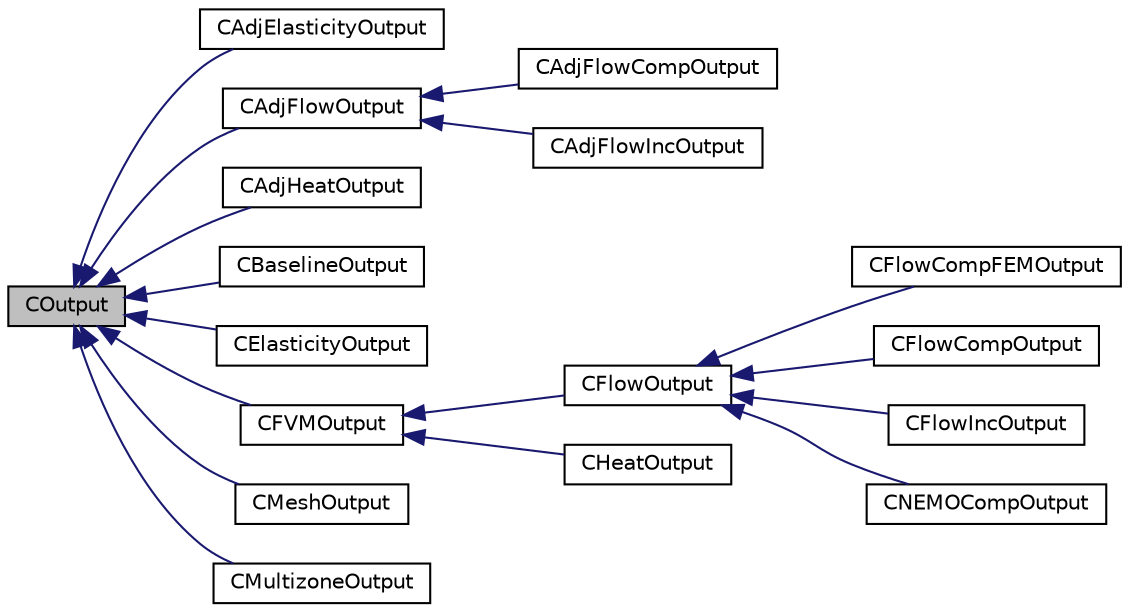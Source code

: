 digraph "COutput"
{
 // LATEX_PDF_SIZE
  edge [fontname="Helvetica",fontsize="10",labelfontname="Helvetica",labelfontsize="10"];
  node [fontname="Helvetica",fontsize="10",shape=record];
  rankdir="LR";
  Node1 [label="COutput",height=0.2,width=0.4,color="black", fillcolor="grey75", style="filled", fontcolor="black",tooltip="Class for writing the convergence history and to write solution data to file."];
  Node1 -> Node2 [dir="back",color="midnightblue",fontsize="10",style="solid",fontname="Helvetica"];
  Node2 [label="CAdjElasticityOutput",height=0.2,width=0.4,color="black", fillcolor="white", style="filled",URL="$classCAdjElasticityOutput.html",tooltip="Output class for elasticity discrete adjoint problems."];
  Node1 -> Node3 [dir="back",color="midnightblue",fontsize="10",style="solid",fontname="Helvetica"];
  Node3 [label="CAdjFlowOutput",height=0.2,width=0.4,color="black", fillcolor="white", style="filled",URL="$classCAdjFlowOutput.html",tooltip="Output class for flow discrete adjoint problems."];
  Node3 -> Node4 [dir="back",color="midnightblue",fontsize="10",style="solid",fontname="Helvetica"];
  Node4 [label="CAdjFlowCompOutput",height=0.2,width=0.4,color="black", fillcolor="white", style="filled",URL="$classCAdjFlowCompOutput.html",tooltip="Output class for compressible flow adjoint problems."];
  Node3 -> Node5 [dir="back",color="midnightblue",fontsize="10",style="solid",fontname="Helvetica"];
  Node5 [label="CAdjFlowIncOutput",height=0.2,width=0.4,color="black", fillcolor="white", style="filled",URL="$classCAdjFlowIncOutput.html",tooltip="Output class for incompressible flow discrete adjoint problems."];
  Node1 -> Node6 [dir="back",color="midnightblue",fontsize="10",style="solid",fontname="Helvetica"];
  Node6 [label="CAdjHeatOutput",height=0.2,width=0.4,color="black", fillcolor="white", style="filled",URL="$classCAdjHeatOutput.html",tooltip="Output class for adjoint heat output."];
  Node1 -> Node7 [dir="back",color="midnightblue",fontsize="10",style="solid",fontname="Helvetica"];
  Node7 [label="CBaselineOutput",height=0.2,width=0.4,color="black", fillcolor="white", style="filled",URL="$classCBaselineOutput.html",tooltip="Output class for baseline solver output."];
  Node1 -> Node8 [dir="back",color="midnightblue",fontsize="10",style="solid",fontname="Helvetica"];
  Node8 [label="CElasticityOutput",height=0.2,width=0.4,color="black", fillcolor="white", style="filled",URL="$classCElasticityOutput.html",tooltip="Output class for FEA problems."];
  Node1 -> Node9 [dir="back",color="midnightblue",fontsize="10",style="solid",fontname="Helvetica"];
  Node9 [label="CFVMOutput",height=0.2,width=0.4,color="black", fillcolor="white", style="filled",URL="$classCFVMOutput.html",tooltip=" "];
  Node9 -> Node10 [dir="back",color="midnightblue",fontsize="10",style="solid",fontname="Helvetica"];
  Node10 [label="CFlowOutput",height=0.2,width=0.4,color="black", fillcolor="white", style="filled",URL="$classCFlowOutput.html",tooltip=" "];
  Node10 -> Node11 [dir="back",color="midnightblue",fontsize="10",style="solid",fontname="Helvetica"];
  Node11 [label="CFlowCompFEMOutput",height=0.2,width=0.4,color="black", fillcolor="white", style="filled",URL="$classCFlowCompFEMOutput.html",tooltip="Output class for the compressible FEM flow output."];
  Node10 -> Node12 [dir="back",color="midnightblue",fontsize="10",style="solid",fontname="Helvetica"];
  Node12 [label="CFlowCompOutput",height=0.2,width=0.4,color="black", fillcolor="white", style="filled",URL="$classCFlowCompOutput.html",tooltip="Output class for compressible flow problems."];
  Node10 -> Node13 [dir="back",color="midnightblue",fontsize="10",style="solid",fontname="Helvetica"];
  Node13 [label="CFlowIncOutput",height=0.2,width=0.4,color="black", fillcolor="white", style="filled",URL="$classCFlowIncOutput.html",tooltip="Output class for incompressible flow problems."];
  Node10 -> Node14 [dir="back",color="midnightblue",fontsize="10",style="solid",fontname="Helvetica"];
  Node14 [label="CNEMOCompOutput",height=0.2,width=0.4,color="black", fillcolor="white", style="filled",URL="$classCNEMOCompOutput.html",tooltip="Output class for NEMO compressible flow problems."];
  Node9 -> Node15 [dir="back",color="midnightblue",fontsize="10",style="solid",fontname="Helvetica"];
  Node15 [label="CHeatOutput",height=0.2,width=0.4,color="black", fillcolor="white", style="filled",URL="$classCHeatOutput.html",tooltip="Output class for heat problems."];
  Node1 -> Node16 [dir="back",color="midnightblue",fontsize="10",style="solid",fontname="Helvetica"];
  Node16 [label="CMeshOutput",height=0.2,width=0.4,color="black", fillcolor="white", style="filled",URL="$classCMeshOutput.html",tooltip="Output class for mesh solution."];
  Node1 -> Node17 [dir="back",color="midnightblue",fontsize="10",style="solid",fontname="Helvetica"];
  Node17 [label="CMultizoneOutput",height=0.2,width=0.4,color="black", fillcolor="white", style="filled",URL="$classCMultizoneOutput.html",tooltip="Class for writing the multizone output."];
}

